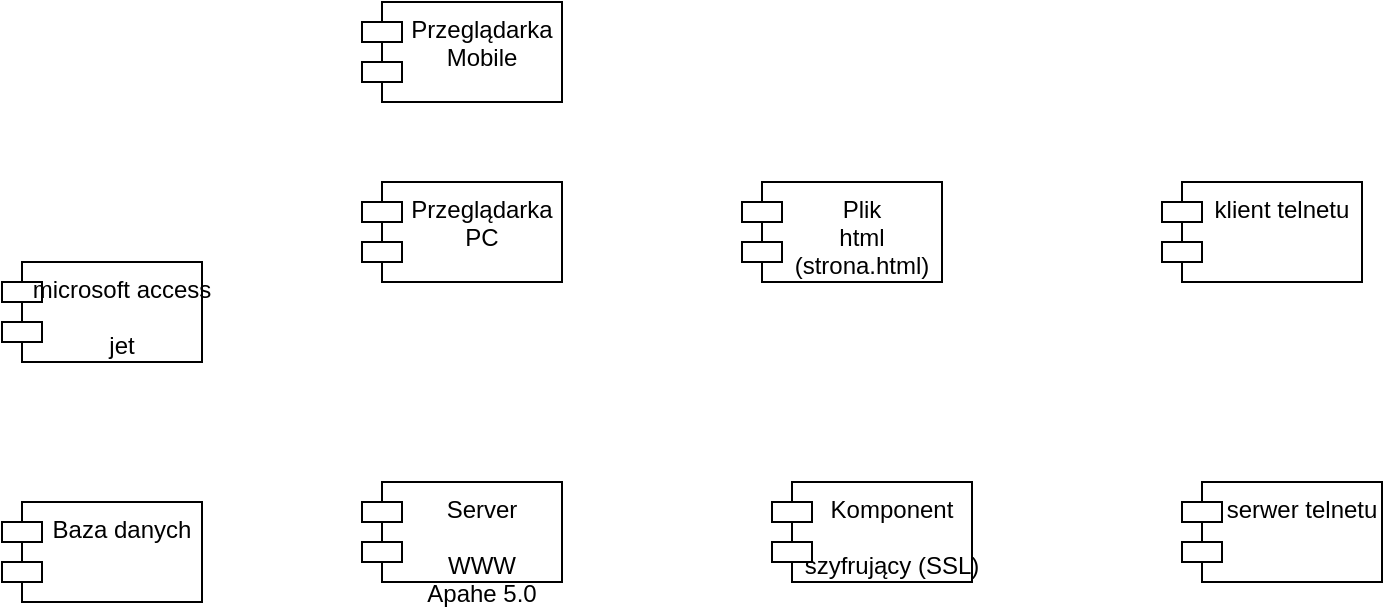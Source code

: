 <mxfile version="17.2.3" type="device"><diagram name="Page-1" id="e7e014a7-5840-1c2e-5031-d8a46d1fe8dd"><mxGraphModel dx="1422" dy="780" grid="1" gridSize="10" guides="1" tooltips="1" connect="1" arrows="1" fold="1" page="1" pageScale="1" pageWidth="1169" pageHeight="826" background="none" math="0" shadow="0"><root><mxCell id="0"/><mxCell id="1" parent="0"/><mxCell id="xkL9LvvD8rGpvuK9RMVx-42" value="Przeglądarka&#xA;PC&#xA;" style="shape=module;align=left;spacingLeft=20;align=center;verticalAlign=top;" vertex="1" parent="1"><mxGeometry x="380" y="160" width="100" height="50" as="geometry"/></mxCell><mxCell id="xkL9LvvD8rGpvuK9RMVx-43" value="Plik&#xA;html&#xA;(strona.html)&#xA;" style="shape=module;align=left;spacingLeft=20;align=center;verticalAlign=top;" vertex="1" parent="1"><mxGeometry x="570" y="160" width="100" height="50" as="geometry"/></mxCell><mxCell id="xkL9LvvD8rGpvuK9RMVx-44" value="Server &#xA;&#xA;WWW&#xA;Apahe 5.0&#xA;" style="shape=module;align=left;spacingLeft=20;align=center;verticalAlign=top;" vertex="1" parent="1"><mxGeometry x="380" y="310" width="100" height="50" as="geometry"/></mxCell><mxCell id="xkL9LvvD8rGpvuK9RMVx-45" value="Przeglądarka&#xA;Mobile&#xA;" style="shape=module;align=left;spacingLeft=20;align=center;verticalAlign=top;" vertex="1" parent="1"><mxGeometry x="380" y="70" width="100" height="50" as="geometry"/></mxCell><mxCell id="xkL9LvvD8rGpvuK9RMVx-46" value="Komponent &#xA;&#xA;szyfrujący (SSL)&#xA;" style="shape=module;align=left;spacingLeft=20;align=center;verticalAlign=top;" vertex="1" parent="1"><mxGeometry x="585" y="310" width="100" height="50" as="geometry"/></mxCell><mxCell id="xkL9LvvD8rGpvuK9RMVx-47" value="microsoft access &#xA;&#xA;jet&#xA;" style="shape=module;align=left;spacingLeft=20;align=center;verticalAlign=top;" vertex="1" parent="1"><mxGeometry x="200" y="200" width="100" height="50" as="geometry"/></mxCell><mxCell id="xkL9LvvD8rGpvuK9RMVx-48" value="Baza danych" style="shape=module;align=left;spacingLeft=20;align=center;verticalAlign=top;" vertex="1" parent="1"><mxGeometry x="200" y="320" width="100" height="50" as="geometry"/></mxCell><mxCell id="xkL9LvvD8rGpvuK9RMVx-49" value="klient telnetu" style="shape=module;align=left;spacingLeft=20;align=center;verticalAlign=top;" vertex="1" parent="1"><mxGeometry x="780" y="160" width="100" height="50" as="geometry"/></mxCell><mxCell id="xkL9LvvD8rGpvuK9RMVx-50" value="serwer telnetu" style="shape=module;align=left;spacingLeft=20;align=center;verticalAlign=top;" vertex="1" parent="1"><mxGeometry x="790" y="310" width="100" height="50" as="geometry"/></mxCell></root></mxGraphModel></diagram></mxfile>